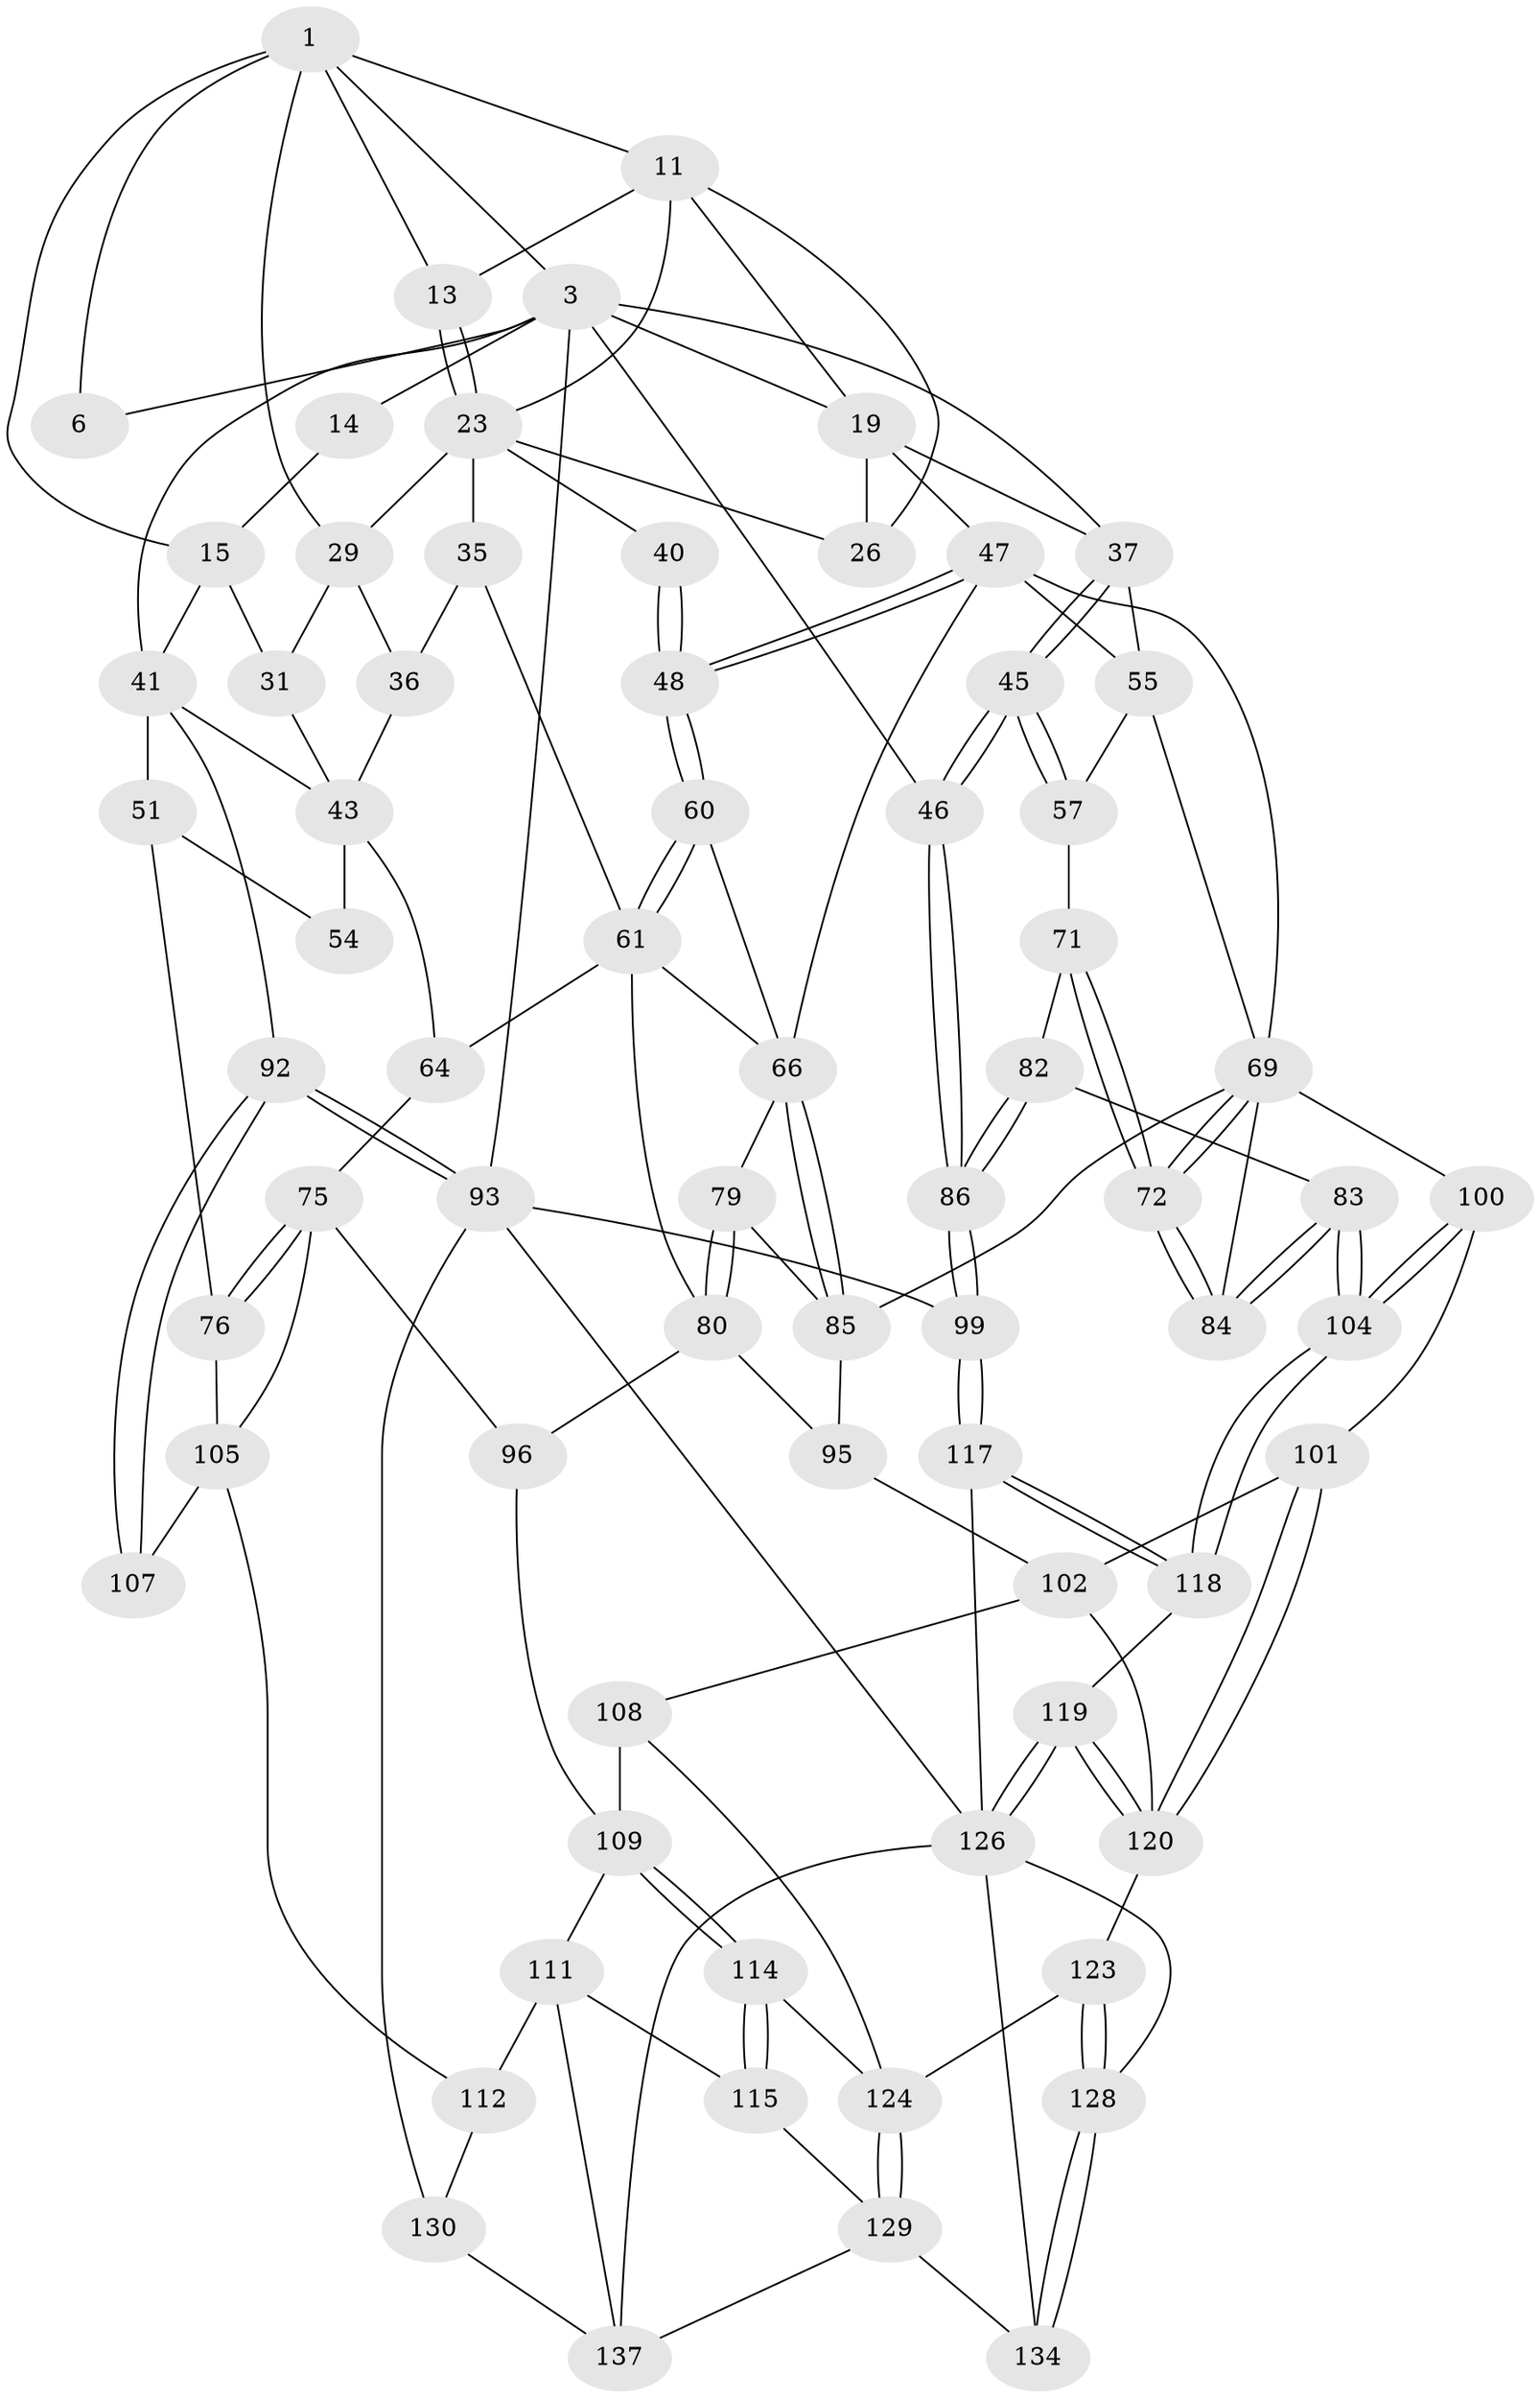 // original degree distribution, {3: 0.028169014084507043, 4: 0.2323943661971831, 6: 0.24647887323943662, 5: 0.49295774647887325}
// Generated by graph-tools (version 1.1) at 2025/28/03/15/25 16:28:08]
// undirected, 71 vertices, 161 edges
graph export_dot {
graph [start="1"]
  node [color=gray90,style=filled];
  1 [pos="+0.46715661604182723+0",super="+2+7"];
  3 [pos="+1+0",super="+17+4"];
  6 [pos="+0.24939242568783182+0",super="+10"];
  11 [pos="+0.7547059722561543+0",super="+12+20"];
  13 [pos="+0.4780579237306822+0.07429036389130594"];
  14 [pos="+0.16579108589903307+0.03604923546243081"];
  15 [pos="+0.22834361877161935+0.1498860782689899",super="+16"];
  19 [pos="+0.8453945659944089+0.08230077672108377",super="+28"];
  23 [pos="+0.4804174038231423+0.07948384264029591",super="+24"];
  26 [pos="+0.6882292301627658+0.22169644772627747"];
  29 [pos="+0.4585184804889679+0.10794074173342015",super="+33+30"];
  31 [pos="+0.35342440707237166+0.25345503723958174",super="+32"];
  35 [pos="+0.42043569875848824+0.3111299689428859"];
  36 [pos="+0.3688329650112276+0.27892925527171786"];
  37 [pos="+0.8998376488698299+0.1860029362759919",super="+38"];
  40 [pos="+0.5165249488481712+0.3165978891504644"];
  41 [pos="+0.034985084033128+0.15771937919836915",super="+42"];
  43 [pos="+0.18057798221157983+0.35651855980688407",super="+44+49"];
  45 [pos="+1+0.34445016984573423"];
  46 [pos="+1+0.34829776094752596"];
  47 [pos="+0.6071986062227503+0.37167288547388794",super="+56"];
  48 [pos="+0.5525202451481372+0.37994646590616393"];
  51 [pos="+0+0.37675164629484437",super="+52+74"];
  54 [pos="+0.09080345790771505+0.4331898677996416"];
  55 [pos="+0.7597038129489968+0.3010277932138444",super="+59"];
  57 [pos="+1+0.36666010130602317",super="+58"];
  60 [pos="+0.5568621449004134+0.42132369906027295"];
  61 [pos="+0.38057507074399843+0.48001087174325363",super="+62+73"];
  64 [pos="+0.19845289279255907+0.4472287215250105"];
  66 [pos="+0.6342413835679972+0.47277490064459715",super="+67"];
  69 [pos="+0.764037244532154+0.46225925838239174",super="+70"];
  71 [pos="+0.8648509142769154+0.4633098852567706",super="+78"];
  72 [pos="+0.8132181498552858+0.49947762472355983"];
  75 [pos="+0.12199679985053422+0.563686523222374",super="+97"];
  76 [pos="+0.057191729851304704+0.6252887477874132"];
  79 [pos="+0.5276181133586285+0.5457488093597093"];
  80 [pos="+0.5202609556503685+0.5454747652754897",super="+90"];
  82 [pos="+0.9093576276642914+0.6495314527299524"];
  83 [pos="+0.8893886464713588+0.6436866276696533"];
  84 [pos="+0.8116650275333025+0.5908954345084917"];
  85 [pos="+0.5623594115492893+0.5489543944813463",super="+88"];
  86 [pos="+1+0.8971702418156737"];
  92 [pos="+0+0.6836045383906614"];
  93 [pos="+0+1",super="+94"];
  95 [pos="+0.5148909335017479+0.6775990123778336"];
  96 [pos="+0.3203438462202905+0.6207794290780216"];
  99 [pos="+1+1"];
  100 [pos="+0.6862590545769983+0.690441820404131"];
  101 [pos="+0.6170576059467007+0.7241608323958031"];
  102 [pos="+0.5487909637802282+0.7201054451718213",super="+103"];
  104 [pos="+0.7425648208202978+0.7478687094857758"];
  105 [pos="+0.09954185967873545+0.7033805779346133",super="+113+106"];
  107 [pos="+0+0.6852616913003989",super="+122"];
  108 [pos="+0.4970255571794287+0.7693907304091011"];
  109 [pos="+0.33235711228863685+0.6780464935579811",super="+110"];
  111 [pos="+0.24049768866466414+0.828014371949341",super="+116"];
  112 [pos="+0.16411577188523377+0.812822741390671"];
  114 [pos="+0.41427656160037524+0.8082625805239851"];
  115 [pos="+0.38629473420111854+0.8388910635610605"];
  117 [pos="+1+1",super="+133"];
  118 [pos="+0.7634216876302533+0.8293952946454611"];
  119 [pos="+0.6999235214410399+0.843586218705191"];
  120 [pos="+0.6371918134706734+0.7873427245721202",super="+121"];
  123 [pos="+0.5903340390815848+0.8745374104178241"];
  124 [pos="+0.5198634246280232+0.8484653593314357",super="+125"];
  126 [pos="+0.6480951807551281+0.8863804580988346",super="+127"];
  128 [pos="+0.6016717180119331+0.8860491147123255"];
  129 [pos="+0.4901778714261285+0.9069408122227897",super="+135"];
  130 [pos="+0+0.8248862891897798",super="+132+131"];
  134 [pos="+0.5203427639366631+1"];
  137 [pos="+0.30783229001171153+0.9145379822932281",super="+138"];
  1 -- 3;
  1 -- 11;
  1 -- 13;
  1 -- 6;
  1 -- 29;
  1 -- 15;
  3 -- 19;
  3 -- 37;
  3 -- 46;
  3 -- 6;
  3 -- 14;
  3 -- 41;
  3 -- 93 [weight=2];
  11 -- 13;
  11 -- 23;
  11 -- 19;
  11 -- 26;
  13 -- 23;
  13 -- 23;
  14 -- 15;
  15 -- 31;
  15 -- 41;
  19 -- 26;
  19 -- 37;
  19 -- 47;
  23 -- 29;
  23 -- 35;
  23 -- 40 [weight=2];
  23 -- 26;
  29 -- 36;
  29 -- 31 [weight=2];
  31 -- 43;
  35 -- 36;
  35 -- 61;
  36 -- 43;
  37 -- 45;
  37 -- 45;
  37 -- 55;
  40 -- 48;
  40 -- 48;
  41 -- 43;
  41 -- 51 [weight=2];
  41 -- 92;
  43 -- 64;
  43 -- 54;
  45 -- 46;
  45 -- 46;
  45 -- 57;
  45 -- 57;
  46 -- 86;
  46 -- 86;
  47 -- 48;
  47 -- 48;
  47 -- 66;
  47 -- 55;
  47 -- 69;
  48 -- 60;
  48 -- 60;
  51 -- 54;
  51 -- 76;
  55 -- 57;
  55 -- 69;
  57 -- 71 [weight=2];
  60 -- 61;
  60 -- 61;
  60 -- 66;
  61 -- 64;
  61 -- 80 [weight=2];
  61 -- 66;
  64 -- 75;
  66 -- 85;
  66 -- 85;
  66 -- 79;
  69 -- 72;
  69 -- 72;
  69 -- 100;
  69 -- 84;
  69 -- 85;
  71 -- 72;
  71 -- 72;
  71 -- 82;
  72 -- 84;
  72 -- 84;
  75 -- 76;
  75 -- 76;
  75 -- 96;
  75 -- 105;
  76 -- 105;
  79 -- 80;
  79 -- 80;
  79 -- 85;
  80 -- 96;
  80 -- 95;
  82 -- 83;
  82 -- 86;
  82 -- 86;
  83 -- 84;
  83 -- 84;
  83 -- 104;
  83 -- 104;
  85 -- 95;
  86 -- 99;
  86 -- 99;
  92 -- 93;
  92 -- 93;
  92 -- 107;
  92 -- 107;
  93 -- 130 [weight=2];
  93 -- 99;
  93 -- 126;
  95 -- 102;
  96 -- 109;
  99 -- 117;
  99 -- 117;
  100 -- 101;
  100 -- 104;
  100 -- 104;
  101 -- 102;
  101 -- 120;
  101 -- 120;
  102 -- 120;
  102 -- 108;
  104 -- 118;
  104 -- 118;
  105 -- 112;
  105 -- 107 [weight=2];
  108 -- 109;
  108 -- 124;
  109 -- 114;
  109 -- 114;
  109 -- 111;
  111 -- 112;
  111 -- 137;
  111 -- 115;
  112 -- 130;
  114 -- 115;
  114 -- 115;
  114 -- 124;
  115 -- 129;
  117 -- 118;
  117 -- 118;
  117 -- 126 [weight=2];
  118 -- 119;
  119 -- 120;
  119 -- 120;
  119 -- 126;
  119 -- 126;
  120 -- 123;
  123 -- 124;
  123 -- 128;
  123 -- 128;
  124 -- 129;
  124 -- 129;
  126 -- 128;
  126 -- 134;
  126 -- 137;
  128 -- 134;
  128 -- 134;
  129 -- 137;
  129 -- 134;
  130 -- 137;
}
